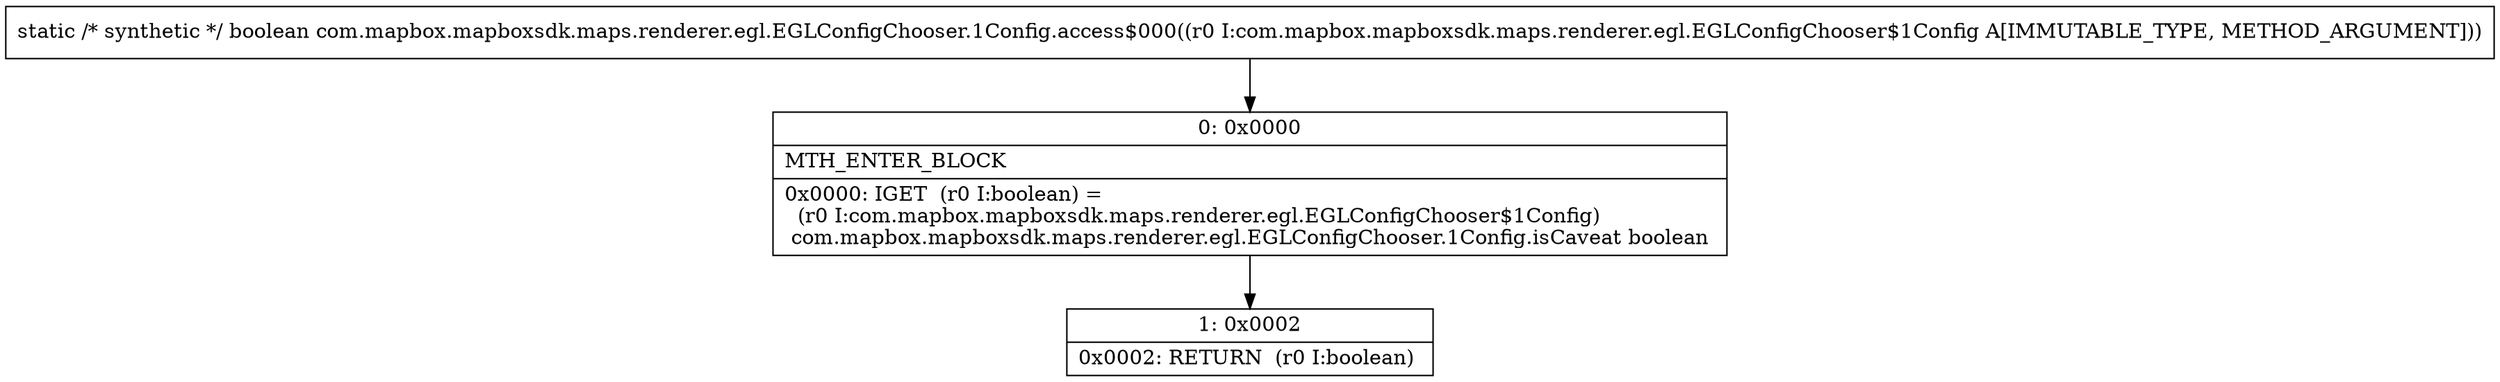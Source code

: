 digraph "CFG forcom.mapbox.mapboxsdk.maps.renderer.egl.EGLConfigChooser.1Config.access$000(Lcom\/mapbox\/mapboxsdk\/maps\/renderer\/egl\/EGLConfigChooser$1Config;)Z" {
Node_0 [shape=record,label="{0\:\ 0x0000|MTH_ENTER_BLOCK\l|0x0000: IGET  (r0 I:boolean) = \l  (r0 I:com.mapbox.mapboxsdk.maps.renderer.egl.EGLConfigChooser$1Config)\l com.mapbox.mapboxsdk.maps.renderer.egl.EGLConfigChooser.1Config.isCaveat boolean \l}"];
Node_1 [shape=record,label="{1\:\ 0x0002|0x0002: RETURN  (r0 I:boolean) \l}"];
MethodNode[shape=record,label="{static \/* synthetic *\/ boolean com.mapbox.mapboxsdk.maps.renderer.egl.EGLConfigChooser.1Config.access$000((r0 I:com.mapbox.mapboxsdk.maps.renderer.egl.EGLConfigChooser$1Config A[IMMUTABLE_TYPE, METHOD_ARGUMENT])) }"];
MethodNode -> Node_0;
Node_0 -> Node_1;
}

